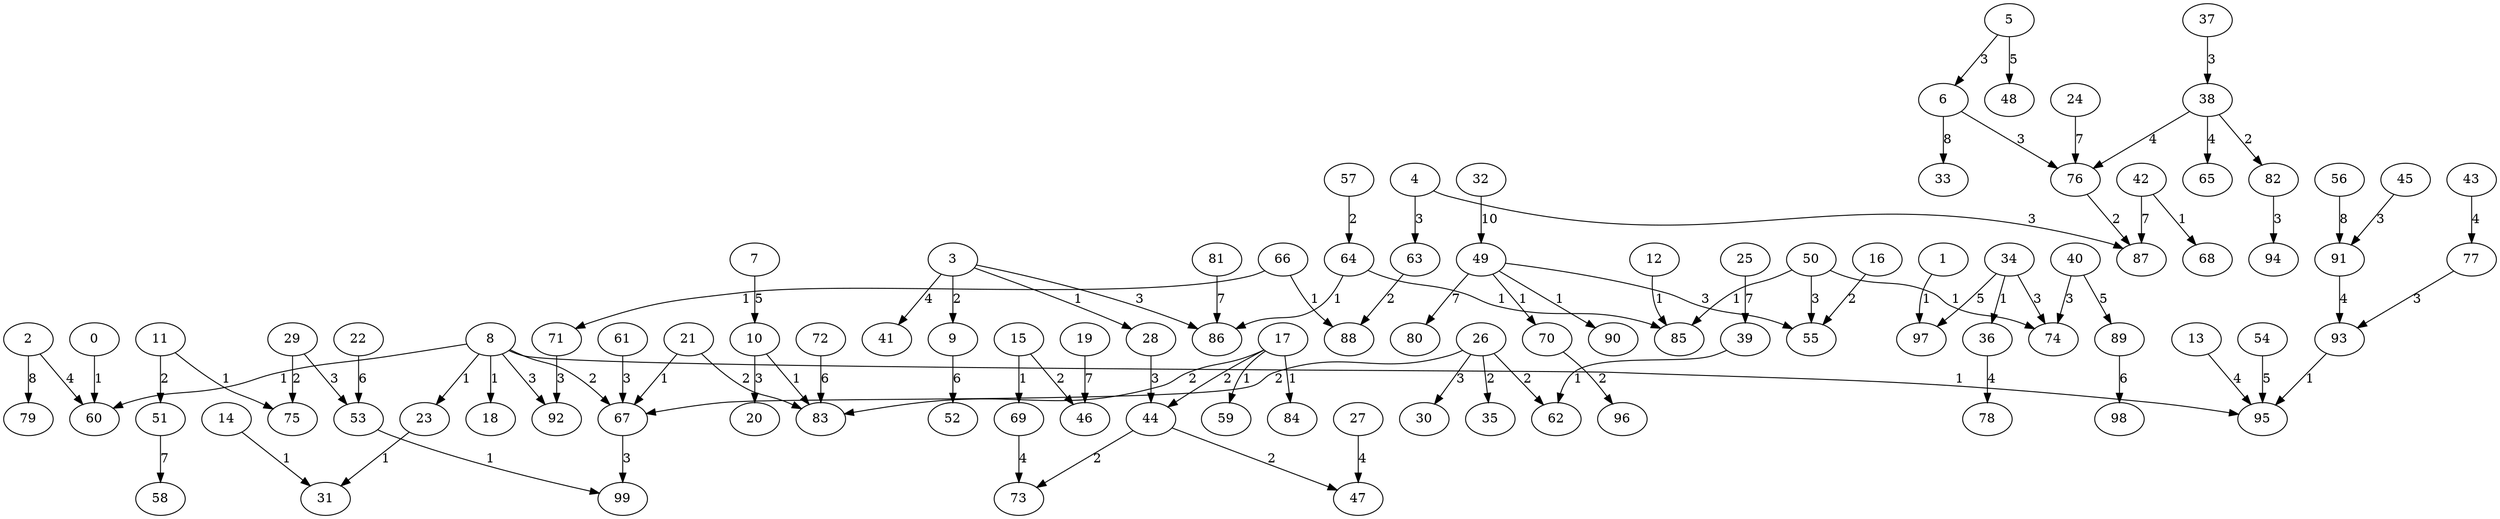 digraph grafoGeografico_n_100_r_3_KruskalI {
0;
1;
2;
3;
4;
5;
6;
7;
8;
9;
10;
11;
12;
13;
14;
15;
16;
17;
18;
19;
20;
21;
22;
23;
24;
25;
26;
27;
28;
29;
30;
31;
32;
33;
34;
35;
36;
37;
38;
39;
40;
41;
42;
43;
44;
45;
46;
47;
48;
49;
50;
51;
52;
53;
54;
55;
56;
57;
58;
59;
60;
61;
62;
63;
64;
65;
66;
67;
68;
69;
70;
71;
72;
73;
74;
75;
76;
77;
78;
79;
80;
81;
82;
83;
84;
85;
86;
87;
88;
89;
90;
91;
92;
93;
94;
95;
96;
97;
98;
99;
32 -> 49[label=10 weight=10];
2 -> 79[label=8 weight=8];
56 -> 91[label=8 weight=8];
6 -> 33[label=8 weight=8];
19 -> 46[label=7 weight=7];
24 -> 76[label=7 weight=7];
25 -> 39[label=7 weight=7];
42 -> 87[label=7 weight=7];
49 -> 80[label=7 weight=7];
51 -> 58[label=7 weight=7];
81 -> 86[label=7 weight=7];
22 -> 53[label=6 weight=6];
72 -> 83[label=6 weight=6];
89 -> 98[label=6 weight=6];
9 -> 52[label=6 weight=6];
34 -> 97[label=5 weight=5];
40 -> 89[label=5 weight=5];
5 -> 48[label=5 weight=5];
54 -> 95[label=5 weight=5];
7 -> 10[label=5 weight=5];
13 -> 95[label=4 weight=4];
2 -> 60[label=4 weight=4];
27 -> 47[label=4 weight=4];
3 -> 41[label=4 weight=4];
36 -> 78[label=4 weight=4];
38 -> 65[label=4 weight=4];
38 -> 76[label=4 weight=4];
43 -> 77[label=4 weight=4];
69 -> 73[label=4 weight=4];
91 -> 93[label=4 weight=4];
10 -> 20[label=3 weight=3];
26 -> 30[label=3 weight=3];
28 -> 44[label=3 weight=3];
29 -> 53[label=3 weight=3];
3 -> 86[label=3 weight=3];
34 -> 74[label=3 weight=3];
37 -> 38[label=3 weight=3];
4 -> 63[label=3 weight=3];
4 -> 87[label=3 weight=3];
40 -> 74[label=3 weight=3];
45 -> 91[label=3 weight=3];
49 -> 55[label=3 weight=3];
5 -> 6[label=3 weight=3];
50 -> 55[label=3 weight=3];
6 -> 76[label=3 weight=3];
61 -> 67[label=3 weight=3];
67 -> 99[label=3 weight=3];
71 -> 92[label=3 weight=3];
77 -> 93[label=3 weight=3];
8 -> 92[label=3 weight=3];
82 -> 94[label=3 weight=3];
11 -> 51[label=2 weight=2];
15 -> 46[label=2 weight=2];
16 -> 55[label=2 weight=2];
17 -> 44[label=2 weight=2];
17 -> 83[label=2 weight=2];
21 -> 83[label=2 weight=2];
26 -> 35[label=2 weight=2];
26 -> 62[label=2 weight=2];
26 -> 67[label=2 weight=2];
29 -> 75[label=2 weight=2];
3 -> 9[label=2 weight=2];
38 -> 82[label=2 weight=2];
44 -> 47[label=2 weight=2];
44 -> 73[label=2 weight=2];
57 -> 64[label=2 weight=2];
63 -> 88[label=2 weight=2];
70 -> 96[label=2 weight=2];
76 -> 87[label=2 weight=2];
8 -> 67[label=2 weight=2];
0 -> 60[label=1 weight=1];
1 -> 97[label=1 weight=1];
10 -> 83[label=1 weight=1];
11 -> 75[label=1 weight=1];
12 -> 85[label=1 weight=1];
14 -> 31[label=1 weight=1];
15 -> 69[label=1 weight=1];
17 -> 59[label=1 weight=1];
17 -> 84[label=1 weight=1];
21 -> 67[label=1 weight=1];
23 -> 31[label=1 weight=1];
3 -> 28[label=1 weight=1];
34 -> 36[label=1 weight=1];
39 -> 62[label=1 weight=1];
42 -> 68[label=1 weight=1];
49 -> 70[label=1 weight=1];
49 -> 90[label=1 weight=1];
50 -> 74[label=1 weight=1];
50 -> 85[label=1 weight=1];
53 -> 99[label=1 weight=1];
64 -> 85[label=1 weight=1];
64 -> 86[label=1 weight=1];
66 -> 71[label=1 weight=1];
66 -> 88[label=1 weight=1];
8 -> 18[label=1 weight=1];
8 -> 23[label=1 weight=1];
8 -> 60[label=1 weight=1];
8 -> 95[label=1 weight=1];
93 -> 95[label=1 weight=1];
}